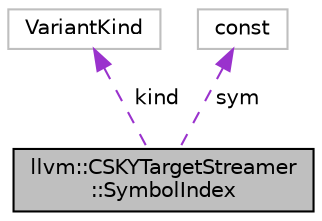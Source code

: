 digraph "llvm::CSKYTargetStreamer::SymbolIndex"
{
 // LATEX_PDF_SIZE
  bgcolor="transparent";
  edge [fontname="Helvetica",fontsize="10",labelfontname="Helvetica",labelfontsize="10"];
  node [fontname="Helvetica",fontsize="10",shape=record];
  Node1 [label="llvm::CSKYTargetStreamer\l::SymbolIndex",height=0.2,width=0.4,color="black", fillcolor="grey75", style="filled", fontcolor="black",tooltip=" "];
  Node2 -> Node1 [dir="back",color="darkorchid3",fontsize="10",style="dashed",label=" kind" ,fontname="Helvetica"];
  Node2 [label="VariantKind",height=0.2,width=0.4,color="grey75",tooltip=" "];
  Node3 -> Node1 [dir="back",color="darkorchid3",fontsize="10",style="dashed",label=" sym" ,fontname="Helvetica"];
  Node3 [label="const",height=0.2,width=0.4,color="grey75",tooltip=" "];
}
